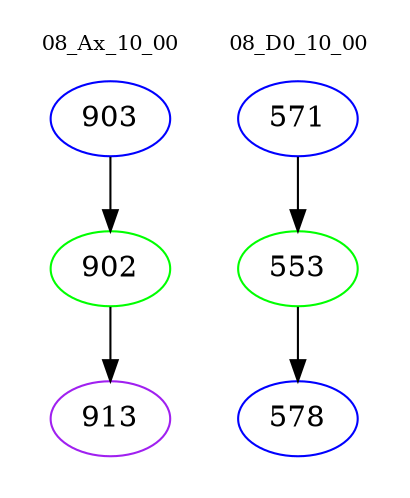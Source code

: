 digraph{
subgraph cluster_0 {
color = white
label = "08_Ax_10_00";
fontsize=10;
T0_903 [label="903", color="blue"]
T0_903 -> T0_902 [color="black"]
T0_902 [label="902", color="green"]
T0_902 -> T0_913 [color="black"]
T0_913 [label="913", color="purple"]
}
subgraph cluster_1 {
color = white
label = "08_D0_10_00";
fontsize=10;
T1_571 [label="571", color="blue"]
T1_571 -> T1_553 [color="black"]
T1_553 [label="553", color="green"]
T1_553 -> T1_578 [color="black"]
T1_578 [label="578", color="blue"]
}
}
